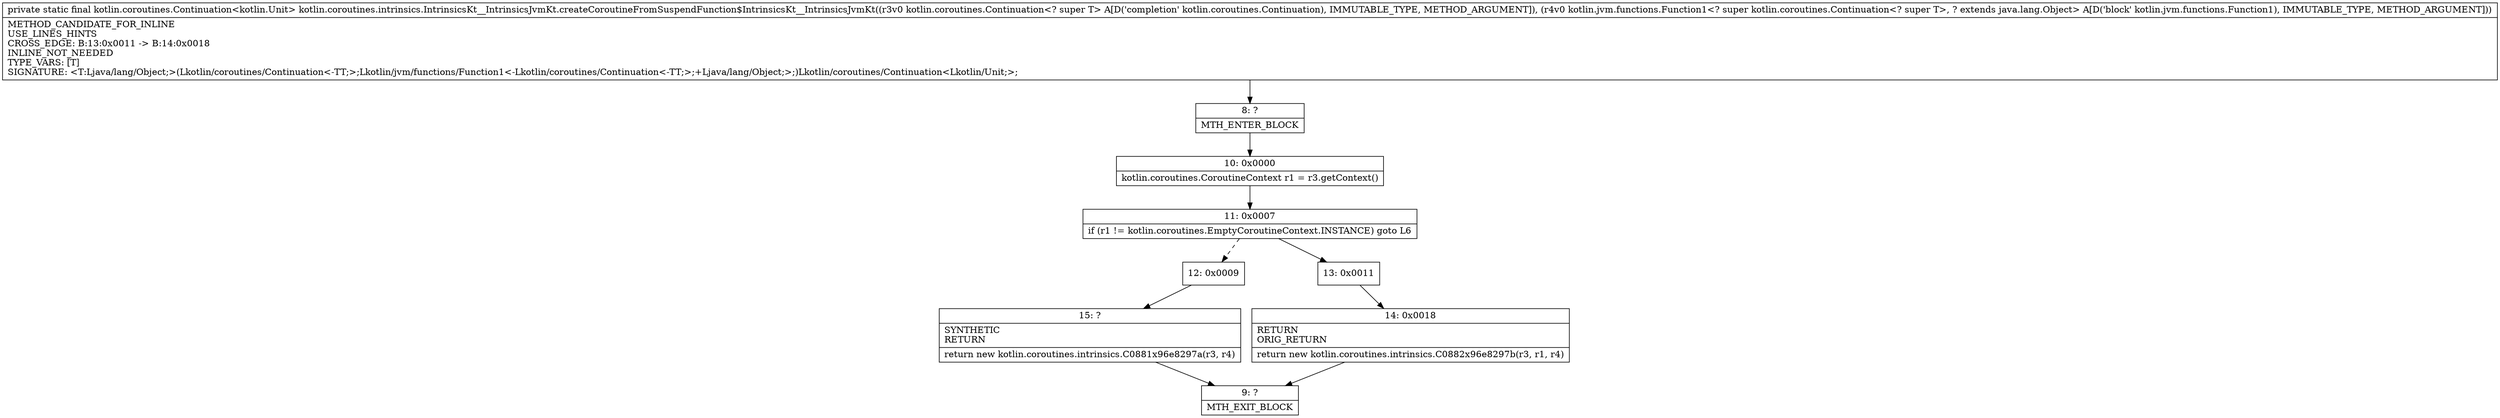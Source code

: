 digraph "CFG forkotlin.coroutines.intrinsics.IntrinsicsKt__IntrinsicsJvmKt.createCoroutineFromSuspendFunction$IntrinsicsKt__IntrinsicsJvmKt(Lkotlin\/coroutines\/Continuation;Lkotlin\/jvm\/functions\/Function1;)Lkotlin\/coroutines\/Continuation;" {
Node_8 [shape=record,label="{8\:\ ?|MTH_ENTER_BLOCK\l}"];
Node_10 [shape=record,label="{10\:\ 0x0000|kotlin.coroutines.CoroutineContext r1 = r3.getContext()\l}"];
Node_11 [shape=record,label="{11\:\ 0x0007|if (r1 != kotlin.coroutines.EmptyCoroutineContext.INSTANCE) goto L6\l}"];
Node_12 [shape=record,label="{12\:\ 0x0009}"];
Node_15 [shape=record,label="{15\:\ ?|SYNTHETIC\lRETURN\l|return new kotlin.coroutines.intrinsics.C0881x96e8297a(r3, r4)\l}"];
Node_9 [shape=record,label="{9\:\ ?|MTH_EXIT_BLOCK\l}"];
Node_13 [shape=record,label="{13\:\ 0x0011}"];
Node_14 [shape=record,label="{14\:\ 0x0018|RETURN\lORIG_RETURN\l|return new kotlin.coroutines.intrinsics.C0882x96e8297b(r3, r1, r4)\l}"];
MethodNode[shape=record,label="{private static final kotlin.coroutines.Continuation\<kotlin.Unit\> kotlin.coroutines.intrinsics.IntrinsicsKt__IntrinsicsJvmKt.createCoroutineFromSuspendFunction$IntrinsicsKt__IntrinsicsJvmKt((r3v0 kotlin.coroutines.Continuation\<? super T\> A[D('completion' kotlin.coroutines.Continuation), IMMUTABLE_TYPE, METHOD_ARGUMENT]), (r4v0 kotlin.jvm.functions.Function1\<? super kotlin.coroutines.Continuation\<? super T\>, ? extends java.lang.Object\> A[D('block' kotlin.jvm.functions.Function1), IMMUTABLE_TYPE, METHOD_ARGUMENT]))  | METHOD_CANDIDATE_FOR_INLINE\lUSE_LINES_HINTS\lCROSS_EDGE: B:13:0x0011 \-\> B:14:0x0018\lINLINE_NOT_NEEDED\lTYPE_VARS: [T]\lSIGNATURE: \<T:Ljava\/lang\/Object;\>(Lkotlin\/coroutines\/Continuation\<\-TT;\>;Lkotlin\/jvm\/functions\/Function1\<\-Lkotlin\/coroutines\/Continuation\<\-TT;\>;+Ljava\/lang\/Object;\>;)Lkotlin\/coroutines\/Continuation\<Lkotlin\/Unit;\>;\l}"];
MethodNode -> Node_8;Node_8 -> Node_10;
Node_10 -> Node_11;
Node_11 -> Node_12[style=dashed];
Node_11 -> Node_13;
Node_12 -> Node_15;
Node_15 -> Node_9;
Node_13 -> Node_14;
Node_14 -> Node_9;
}

